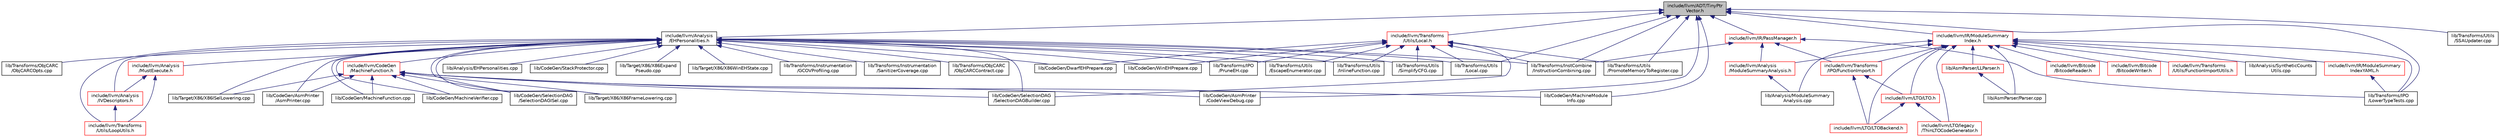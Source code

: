 digraph "include/llvm/ADT/TinyPtrVector.h"
{
 // LATEX_PDF_SIZE
  bgcolor="transparent";
  edge [fontname="Helvetica",fontsize="10",labelfontname="Helvetica",labelfontsize="10"];
  node [fontname="Helvetica",fontsize="10",shape="box"];
  Node1 [label="include/llvm/ADT/TinyPtr\lVector.h",height=0.2,width=0.4,color="black", fillcolor="grey75", style="filled", fontcolor="black",tooltip=" "];
  Node1 -> Node2 [dir="back",color="midnightblue",fontsize="10",style="solid",fontname="Helvetica"];
  Node2 [label="include/llvm/Analysis\l/EHPersonalities.h",height=0.2,width=0.4,color="black",URL="$EHPersonalities_8h.html",tooltip=" "];
  Node2 -> Node3 [dir="back",color="midnightblue",fontsize="10",style="solid",fontname="Helvetica"];
  Node3 [label="include/llvm/Analysis\l/IVDescriptors.h",height=0.2,width=0.4,color="red",URL="$IVDescriptors_8h.html",tooltip=" "];
  Node3 -> Node4 [dir="back",color="midnightblue",fontsize="10",style="solid",fontname="Helvetica"];
  Node4 [label="include/llvm/Transforms\l/Utils/LoopUtils.h",height=0.2,width=0.4,color="red",URL="$LoopUtils_8h.html",tooltip=" "];
  Node2 -> Node49 [dir="back",color="midnightblue",fontsize="10",style="solid",fontname="Helvetica"];
  Node49 [label="include/llvm/Analysis\l/MustExecute.h",height=0.2,width=0.4,color="red",URL="$MustExecute_8h.html",tooltip="Contains a collection of routines for determining if a given instruction is guaranteed to execute if ..."];
  Node49 -> Node3 [dir="back",color="midnightblue",fontsize="10",style="solid",fontname="Helvetica"];
  Node49 -> Node4 [dir="back",color="midnightblue",fontsize="10",style="solid",fontname="Helvetica"];
  Node2 -> Node51 [dir="back",color="midnightblue",fontsize="10",style="solid",fontname="Helvetica"];
  Node51 [label="include/llvm/CodeGen\l/MachineFunction.h",height=0.2,width=0.4,color="red",URL="$MachineFunction_8h.html",tooltip=" "];
  Node51 -> Node418 [dir="back",color="midnightblue",fontsize="10",style="solid",fontname="Helvetica"];
  Node418 [label="lib/CodeGen/AsmPrinter\l/AsmPrinter.cpp",height=0.2,width=0.4,color="black",URL="$AsmPrinter_8cpp.html",tooltip=" "];
  Node51 -> Node435 [dir="back",color="midnightblue",fontsize="10",style="solid",fontname="Helvetica"];
  Node435 [label="lib/CodeGen/AsmPrinter\l/CodeViewDebug.cpp",height=0.2,width=0.4,color="black",URL="$CodeViewDebug_8cpp.html",tooltip=" "];
  Node51 -> Node930 [dir="back",color="midnightblue",fontsize="10",style="solid",fontname="Helvetica"];
  Node930 [label="lib/CodeGen/MachineFunction.cpp",height=0.2,width=0.4,color="black",URL="$MachineFunction_8cpp.html",tooltip=" "];
  Node51 -> Node1006 [dir="back",color="midnightblue",fontsize="10",style="solid",fontname="Helvetica"];
  Node1006 [label="lib/CodeGen/MachineModule\lInfo.cpp",height=0.2,width=0.4,color="black",URL="$MachineModuleInfo_8cpp.html",tooltip=" "];
  Node51 -> Node499 [dir="back",color="midnightblue",fontsize="10",style="solid",fontname="Helvetica"];
  Node499 [label="lib/CodeGen/MachineVerifier.cpp",height=0.2,width=0.4,color="black",URL="$MachineVerifier_8cpp.html",tooltip=" "];
  Node51 -> Node625 [dir="back",color="midnightblue",fontsize="10",style="solid",fontname="Helvetica"];
  Node625 [label="lib/CodeGen/SelectionDAG\l/SelectionDAGBuilder.cpp",height=0.2,width=0.4,color="black",URL="$SelectionDAGBuilder_8cpp.html",tooltip=" "];
  Node51 -> Node627 [dir="back",color="midnightblue",fontsize="10",style="solid",fontname="Helvetica"];
  Node627 [label="lib/CodeGen/SelectionDAG\l/SelectionDAGISel.cpp",height=0.2,width=0.4,color="black",URL="$SelectionDAGISel_8cpp.html",tooltip=" "];
  Node51 -> Node275 [dir="back",color="midnightblue",fontsize="10",style="solid",fontname="Helvetica"];
  Node275 [label="lib/Target/X86/X86FrameLowering.cpp",height=0.2,width=0.4,color="black",URL="$X86FrameLowering_8cpp.html",tooltip=" "];
  Node51 -> Node291 [dir="back",color="midnightblue",fontsize="10",style="solid",fontname="Helvetica"];
  Node291 [label="lib/Target/X86/X86ISelLowering.cpp",height=0.2,width=0.4,color="black",URL="$X86ISelLowering_8cpp.html",tooltip=" "];
  Node2 -> Node4 [dir="back",color="midnightblue",fontsize="10",style="solid",fontname="Helvetica"];
  Node2 -> Node1033 [dir="back",color="midnightblue",fontsize="10",style="solid",fontname="Helvetica"];
  Node1033 [label="lib/Analysis/EHPersonalities.cpp",height=0.2,width=0.4,color="black",URL="$EHPersonalities_8cpp.html",tooltip=" "];
  Node2 -> Node418 [dir="back",color="midnightblue",fontsize="10",style="solid",fontname="Helvetica"];
  Node2 -> Node967 [dir="back",color="midnightblue",fontsize="10",style="solid",fontname="Helvetica"];
  Node967 [label="lib/CodeGen/DwarfEHPrepare.cpp",height=0.2,width=0.4,color="black",URL="$DwarfEHPrepare_8cpp.html",tooltip=" "];
  Node2 -> Node930 [dir="back",color="midnightblue",fontsize="10",style="solid",fontname="Helvetica"];
  Node2 -> Node499 [dir="back",color="midnightblue",fontsize="10",style="solid",fontname="Helvetica"];
  Node2 -> Node625 [dir="back",color="midnightblue",fontsize="10",style="solid",fontname="Helvetica"];
  Node2 -> Node627 [dir="back",color="midnightblue",fontsize="10",style="solid",fontname="Helvetica"];
  Node2 -> Node984 [dir="back",color="midnightblue",fontsize="10",style="solid",fontname="Helvetica"];
  Node984 [label="lib/CodeGen/StackProtector.cpp",height=0.2,width=0.4,color="black",URL="$StackProtector_8cpp.html",tooltip=" "];
  Node2 -> Node1034 [dir="back",color="midnightblue",fontsize="10",style="solid",fontname="Helvetica"];
  Node1034 [label="lib/CodeGen/WinEHPrepare.cpp",height=0.2,width=0.4,color="black",URL="$WinEHPrepare_8cpp.html",tooltip=" "];
  Node2 -> Node269 [dir="back",color="midnightblue",fontsize="10",style="solid",fontname="Helvetica"];
  Node269 [label="lib/Target/X86/X86Expand\lPseudo.cpp",height=0.2,width=0.4,color="black",URL="$X86ExpandPseudo_8cpp.html",tooltip=" "];
  Node2 -> Node275 [dir="back",color="midnightblue",fontsize="10",style="solid",fontname="Helvetica"];
  Node2 -> Node291 [dir="back",color="midnightblue",fontsize="10",style="solid",fontname="Helvetica"];
  Node2 -> Node1035 [dir="back",color="midnightblue",fontsize="10",style="solid",fontname="Helvetica"];
  Node1035 [label="lib/Target/X86/X86WinEHState.cpp",height=0.2,width=0.4,color="black",URL="$X86WinEHState_8cpp.html",tooltip=" "];
  Node2 -> Node1036 [dir="back",color="midnightblue",fontsize="10",style="solid",fontname="Helvetica"];
  Node1036 [label="lib/Transforms/IPO\l/PruneEH.cpp",height=0.2,width=0.4,color="black",URL="$PruneEH_8cpp.html",tooltip=" "];
  Node2 -> Node1037 [dir="back",color="midnightblue",fontsize="10",style="solid",fontname="Helvetica"];
  Node1037 [label="lib/Transforms/InstCombine\l/InstructionCombining.cpp",height=0.2,width=0.4,color="black",URL="$InstructionCombining_8cpp.html",tooltip=" "];
  Node2 -> Node1038 [dir="back",color="midnightblue",fontsize="10",style="solid",fontname="Helvetica"];
  Node1038 [label="lib/Transforms/Instrumentation\l/GCOVProfiling.cpp",height=0.2,width=0.4,color="black",URL="$GCOVProfiling_8cpp.html",tooltip=" "];
  Node2 -> Node1039 [dir="back",color="midnightblue",fontsize="10",style="solid",fontname="Helvetica"];
  Node1039 [label="lib/Transforms/Instrumentation\l/SanitizerCoverage.cpp",height=0.2,width=0.4,color="black",URL="$SanitizerCoverage_8cpp.html",tooltip=" "];
  Node2 -> Node1040 [dir="back",color="midnightblue",fontsize="10",style="solid",fontname="Helvetica"];
  Node1040 [label="lib/Transforms/ObjCARC\l/ObjCARCContract.cpp",height=0.2,width=0.4,color="black",URL="$ObjCARCContract_8cpp.html",tooltip="This file defines late ObjC ARC optimizations."];
  Node2 -> Node1041 [dir="back",color="midnightblue",fontsize="10",style="solid",fontname="Helvetica"];
  Node1041 [label="lib/Transforms/ObjCARC\l/ObjCARCOpts.cpp",height=0.2,width=0.4,color="black",URL="$ObjCARCOpts_8cpp.html",tooltip="This file defines ObjC ARC optimizations."];
  Node2 -> Node1042 [dir="back",color="midnightblue",fontsize="10",style="solid",fontname="Helvetica"];
  Node1042 [label="lib/Transforms/Utils\l/EscapeEnumerator.cpp",height=0.2,width=0.4,color="black",URL="$EscapeEnumerator_8cpp.html",tooltip=" "];
  Node2 -> Node1043 [dir="back",color="midnightblue",fontsize="10",style="solid",fontname="Helvetica"];
  Node1043 [label="lib/Transforms/Utils\l/InlineFunction.cpp",height=0.2,width=0.4,color="black",URL="$InlineFunction_8cpp.html",tooltip=" "];
  Node2 -> Node1044 [dir="back",color="midnightblue",fontsize="10",style="solid",fontname="Helvetica"];
  Node1044 [label="lib/Transforms/Utils\l/Local.cpp",height=0.2,width=0.4,color="black",URL="$Local_8cpp.html",tooltip=" "];
  Node2 -> Node1045 [dir="back",color="midnightblue",fontsize="10",style="solid",fontname="Helvetica"];
  Node1045 [label="lib/Transforms/Utils\l/SimplifyCFG.cpp",height=0.2,width=0.4,color="black",URL="$SimplifyCFG_8cpp.html",tooltip=" "];
  Node1 -> Node1046 [dir="back",color="midnightblue",fontsize="10",style="solid",fontname="Helvetica"];
  Node1046 [label="include/llvm/IR/ModuleSummary\lIndex.h",height=0.2,width=0.4,color="red",URL="$ModuleSummaryIndex_8h.html",tooltip="ModuleSummaryIndex.h This file contains the declarations the classes that hold the module index and s..."];
  Node1046 -> Node1047 [dir="back",color="midnightblue",fontsize="10",style="solid",fontname="Helvetica"];
  Node1047 [label="include/llvm/Analysis\l/ModuleSummaryAnalysis.h",height=0.2,width=0.4,color="red",URL="$ModuleSummaryAnalysis_8h.html",tooltip="This is the interface to build a ModuleSummaryIndex for a module."];
  Node1047 -> Node1048 [dir="back",color="midnightblue",fontsize="10",style="solid",fontname="Helvetica"];
  Node1048 [label="lib/Analysis/ModuleSummary\lAnalysis.cpp",height=0.2,width=0.4,color="black",URL="$ModuleSummaryAnalysis_8cpp.html",tooltip=" "];
  Node1046 -> Node1053 [dir="back",color="midnightblue",fontsize="10",style="solid",fontname="Helvetica"];
  Node1053 [label="include/llvm/Bitcode\l/BitcodeReader.h",height=0.2,width=0.4,color="red",URL="$BitcodeReader_8h.html",tooltip=" "];
  Node1046 -> Node1069 [dir="back",color="midnightblue",fontsize="10",style="solid",fontname="Helvetica"];
  Node1069 [label="include/llvm/Bitcode\l/BitcodeWriter.h",height=0.2,width=0.4,color="red",URL="$BitcodeWriter_8h.html",tooltip=" "];
  Node1046 -> Node1073 [dir="back",color="midnightblue",fontsize="10",style="solid",fontname="Helvetica"];
  Node1073 [label="include/llvm/IR/ModuleSummary\lIndexYAML.h",height=0.2,width=0.4,color="red",URL="$ModuleSummaryIndexYAML_8h.html",tooltip=" "];
  Node1073 -> Node1074 [dir="back",color="midnightblue",fontsize="10",style="solid",fontname="Helvetica"];
  Node1074 [label="lib/Transforms/IPO\l/LowerTypeTests.cpp",height=0.2,width=0.4,color="black",URL="$LowerTypeTests_8cpp.html",tooltip=" "];
  Node1046 -> Node1076 [dir="back",color="midnightblue",fontsize="10",style="solid",fontname="Helvetica"];
  Node1076 [label="include/llvm/LTO/LTO.h",height=0.2,width=0.4,color="red",URL="$LTO_8h.html",tooltip=" "];
  Node1076 -> Node1079 [dir="back",color="midnightblue",fontsize="10",style="solid",fontname="Helvetica"];
  Node1079 [label="include/llvm/LTO/LTOBackend.h",height=0.2,width=0.4,color="red",URL="$LTOBackend_8h.html",tooltip=" "];
  Node1076 -> Node1081 [dir="back",color="midnightblue",fontsize="10",style="solid",fontname="Helvetica"];
  Node1081 [label="include/llvm/LTO/legacy\l/ThinLTOCodeGenerator.h",height=0.2,width=0.4,color="red",URL="$ThinLTOCodeGenerator_8h.html",tooltip=" "];
  Node1046 -> Node1079 [dir="back",color="midnightblue",fontsize="10",style="solid",fontname="Helvetica"];
  Node1046 -> Node1081 [dir="back",color="midnightblue",fontsize="10",style="solid",fontname="Helvetica"];
  Node1046 -> Node1082 [dir="back",color="midnightblue",fontsize="10",style="solid",fontname="Helvetica"];
  Node1082 [label="include/llvm/Transforms\l/IPO/FunctionImport.h",height=0.2,width=0.4,color="red",URL="$FunctionImport_8h.html",tooltip=" "];
  Node1082 -> Node1076 [dir="back",color="midnightblue",fontsize="10",style="solid",fontname="Helvetica"];
  Node1082 -> Node1079 [dir="back",color="midnightblue",fontsize="10",style="solid",fontname="Helvetica"];
  Node1046 -> Node1083 [dir="back",color="midnightblue",fontsize="10",style="solid",fontname="Helvetica"];
  Node1083 [label="include/llvm/Transforms\l/Utils/FunctionImportUtils.h",height=0.2,width=0.4,color="red",URL="$FunctionImportUtils_8h.html",tooltip=" "];
  Node1046 -> Node1048 [dir="back",color="midnightblue",fontsize="10",style="solid",fontname="Helvetica"];
  Node1046 -> Node1085 [dir="back",color="midnightblue",fontsize="10",style="solid",fontname="Helvetica"];
  Node1085 [label="lib/Analysis/SyntheticCounts\lUtils.cpp",height=0.2,width=0.4,color="black",URL="$SyntheticCountsUtils_8cpp.html",tooltip=" "];
  Node1046 -> Node1086 [dir="back",color="midnightblue",fontsize="10",style="solid",fontname="Helvetica"];
  Node1086 [label="lib/AsmParser/LLParser.h",height=0.2,width=0.4,color="red",URL="$LLParser_8h.html",tooltip=" "];
  Node1086 -> Node1088 [dir="back",color="midnightblue",fontsize="10",style="solid",fontname="Helvetica"];
  Node1088 [label="lib/AsmParser/Parser.cpp",height=0.2,width=0.4,color="black",URL="$Parser_8cpp.html",tooltip=" "];
  Node1046 -> Node1088 [dir="back",color="midnightblue",fontsize="10",style="solid",fontname="Helvetica"];
  Node1046 -> Node1074 [dir="back",color="midnightblue",fontsize="10",style="solid",fontname="Helvetica"];
  Node1 -> Node1092 [dir="back",color="midnightblue",fontsize="10",style="solid",fontname="Helvetica"];
  Node1092 [label="include/llvm/IR/PassManager.h",height=0.2,width=0.4,color="red",URL="$PassManager_8h.html",tooltip="This header defines various interfaces for pass management in LLVM."];
  Node1092 -> Node1047 [dir="back",color="midnightblue",fontsize="10",style="solid",fontname="Helvetica"];
  Node1092 -> Node1082 [dir="back",color="midnightblue",fontsize="10",style="solid",fontname="Helvetica"];
  Node1092 -> Node1074 [dir="back",color="midnightblue",fontsize="10",style="solid",fontname="Helvetica"];
  Node1092 -> Node1037 [dir="back",color="midnightblue",fontsize="10",style="solid",fontname="Helvetica"];
  Node1 -> Node1330 [dir="back",color="midnightblue",fontsize="10",style="solid",fontname="Helvetica"];
  Node1330 [label="include/llvm/Transforms\l/Utils/Local.h",height=0.2,width=0.4,color="red",URL="$Transforms_2Utils_2Local_8h.html",tooltip=" "];
  Node1330 -> Node967 [dir="back",color="midnightblue",fontsize="10",style="solid",fontname="Helvetica"];
  Node1330 -> Node625 [dir="back",color="midnightblue",fontsize="10",style="solid",fontname="Helvetica"];
  Node1330 -> Node1034 [dir="back",color="midnightblue",fontsize="10",style="solid",fontname="Helvetica"];
  Node1330 -> Node1036 [dir="back",color="midnightblue",fontsize="10",style="solid",fontname="Helvetica"];
  Node1330 -> Node1037 [dir="back",color="midnightblue",fontsize="10",style="solid",fontname="Helvetica"];
  Node1330 -> Node1042 [dir="back",color="midnightblue",fontsize="10",style="solid",fontname="Helvetica"];
  Node1330 -> Node1043 [dir="back",color="midnightblue",fontsize="10",style="solid",fontname="Helvetica"];
  Node1330 -> Node1044 [dir="back",color="midnightblue",fontsize="10",style="solid",fontname="Helvetica"];
  Node1330 -> Node1371 [dir="back",color="midnightblue",fontsize="10",style="solid",fontname="Helvetica"];
  Node1371 [label="lib/Transforms/Utils\l/PromoteMemoryToRegister.cpp",height=0.2,width=0.4,color="black",URL="$PromoteMemoryToRegister_8cpp.html",tooltip=" "];
  Node1330 -> Node1045 [dir="back",color="midnightblue",fontsize="10",style="solid",fontname="Helvetica"];
  Node1 -> Node435 [dir="back",color="midnightblue",fontsize="10",style="solid",fontname="Helvetica"];
  Node1 -> Node1006 [dir="back",color="midnightblue",fontsize="10",style="solid",fontname="Helvetica"];
  Node1 -> Node1074 [dir="back",color="midnightblue",fontsize="10",style="solid",fontname="Helvetica"];
  Node1 -> Node1037 [dir="back",color="midnightblue",fontsize="10",style="solid",fontname="Helvetica"];
  Node1 -> Node1044 [dir="back",color="midnightblue",fontsize="10",style="solid",fontname="Helvetica"];
  Node1 -> Node1371 [dir="back",color="midnightblue",fontsize="10",style="solid",fontname="Helvetica"];
  Node1 -> Node1645 [dir="back",color="midnightblue",fontsize="10",style="solid",fontname="Helvetica"];
  Node1645 [label="lib/Transforms/Utils\l/SSAUpdater.cpp",height=0.2,width=0.4,color="black",URL="$SSAUpdater_8cpp.html",tooltip=" "];
}
